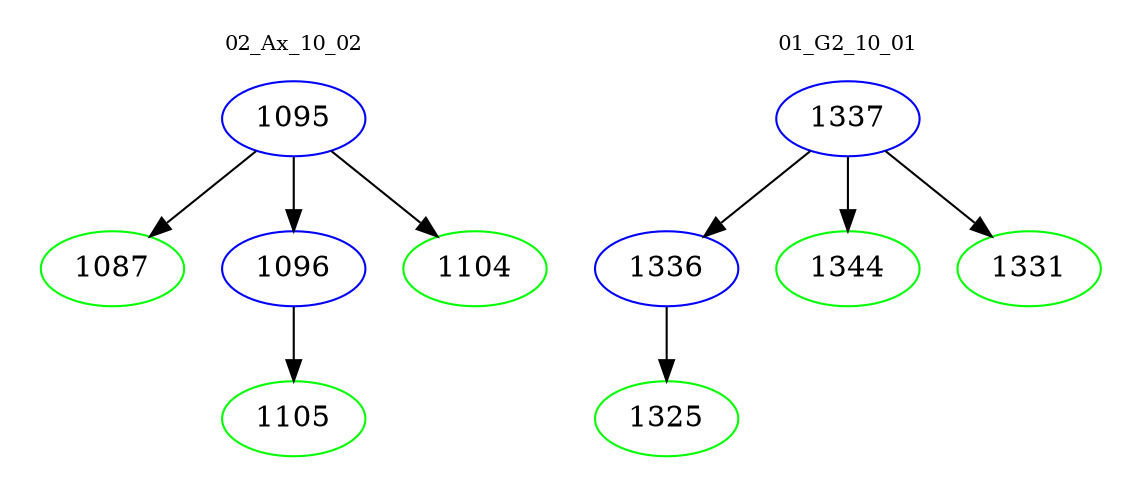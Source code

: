 digraph{
subgraph cluster_0 {
color = white
label = "02_Ax_10_02";
fontsize=10;
T0_1095 [label="1095", color="blue"]
T0_1095 -> T0_1087 [color="black"]
T0_1087 [label="1087", color="green"]
T0_1095 -> T0_1096 [color="black"]
T0_1096 [label="1096", color="blue"]
T0_1096 -> T0_1105 [color="black"]
T0_1105 [label="1105", color="green"]
T0_1095 -> T0_1104 [color="black"]
T0_1104 [label="1104", color="green"]
}
subgraph cluster_1 {
color = white
label = "01_G2_10_01";
fontsize=10;
T1_1337 [label="1337", color="blue"]
T1_1337 -> T1_1336 [color="black"]
T1_1336 [label="1336", color="blue"]
T1_1336 -> T1_1325 [color="black"]
T1_1325 [label="1325", color="green"]
T1_1337 -> T1_1344 [color="black"]
T1_1344 [label="1344", color="green"]
T1_1337 -> T1_1331 [color="black"]
T1_1331 [label="1331", color="green"]
}
}
